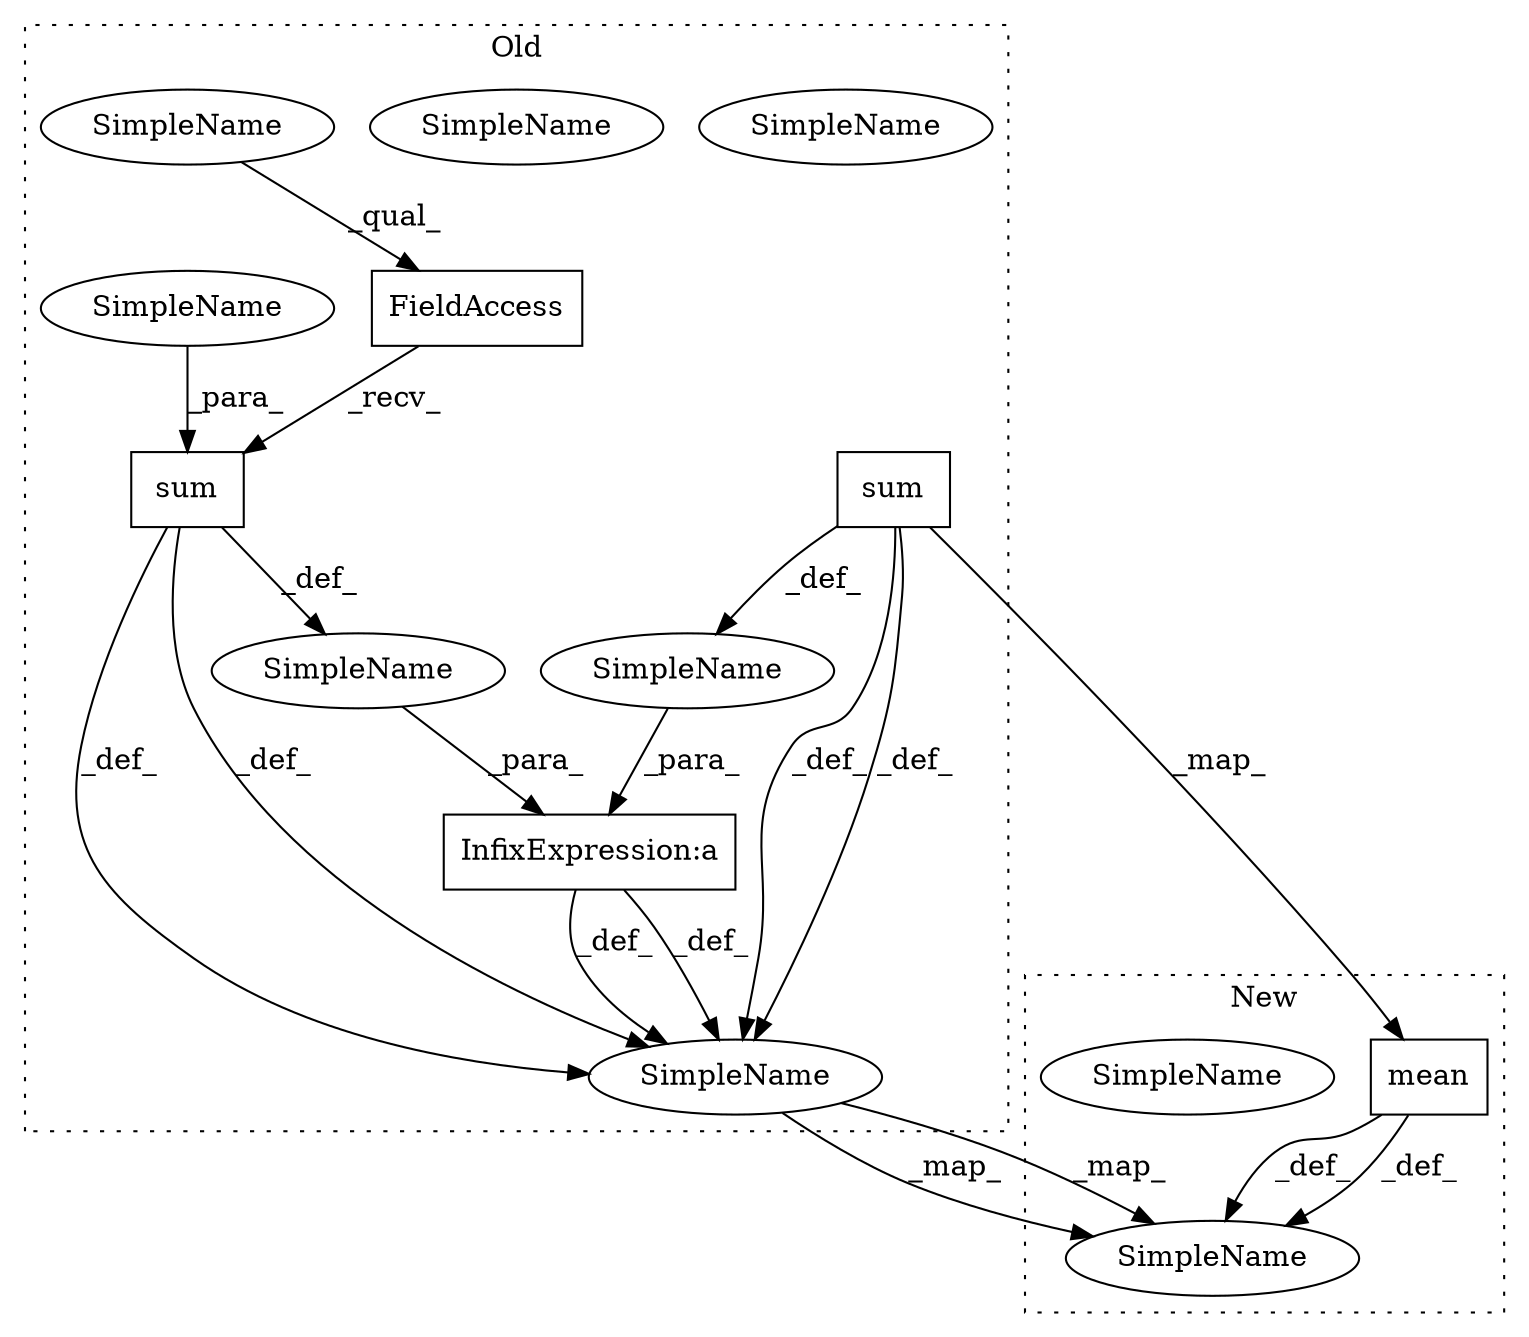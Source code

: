 digraph G {
subgraph cluster0 {
1 [label="sum" a="32" s="4159,4168" l="4,1" shape="box"];
3 [label="SimpleName" a="42" s="" l="" shape="ellipse"];
4 [label="InfixExpression:a" a="27" s="4169" l="3" shape="box"];
5 [label="SimpleName" a="42" s="" l="" shape="ellipse"];
6 [label="SimpleName" a="42" s="4139" l="4" shape="ellipse"];
9 [label="SimpleName" a="42" s="4139" l="4" shape="ellipse"];
10 [label="sum" a="32" s="4186,4191" l="4,1" shape="box"];
11 [label="FieldAccess" a="22" s="4172" l="13" shape="box"];
12 [label="SimpleName" a="42" s="4172" l="5" shape="ellipse"];
13 [label="SimpleName" a="42" s="4172" l="5" shape="ellipse"];
14 [label="SimpleName" a="42" s="4190" l="1" shape="ellipse"];
label = "Old";
style="dotted";
}
subgraph cluster1 {
2 [label="mean" a="32" s="4158,4168" l="5,1" shape="box"];
7 [label="SimpleName" a="42" s="4139" l="4" shape="ellipse"];
8 [label="SimpleName" a="42" s="4139" l="4" shape="ellipse"];
label = "New";
style="dotted";
}
1 -> 2 [label="_map_"];
1 -> 9 [label="_def_"];
1 -> 9 [label="_def_"];
1 -> 3 [label="_def_"];
2 -> 8 [label="_def_"];
2 -> 8 [label="_def_"];
3 -> 4 [label="_para_"];
4 -> 9 [label="_def_"];
4 -> 9 [label="_def_"];
5 -> 4 [label="_para_"];
9 -> 8 [label="_map_"];
9 -> 8 [label="_map_"];
10 -> 9 [label="_def_"];
10 -> 5 [label="_def_"];
10 -> 9 [label="_def_"];
11 -> 10 [label="_recv_"];
13 -> 11 [label="_qual_"];
14 -> 10 [label="_para_"];
}